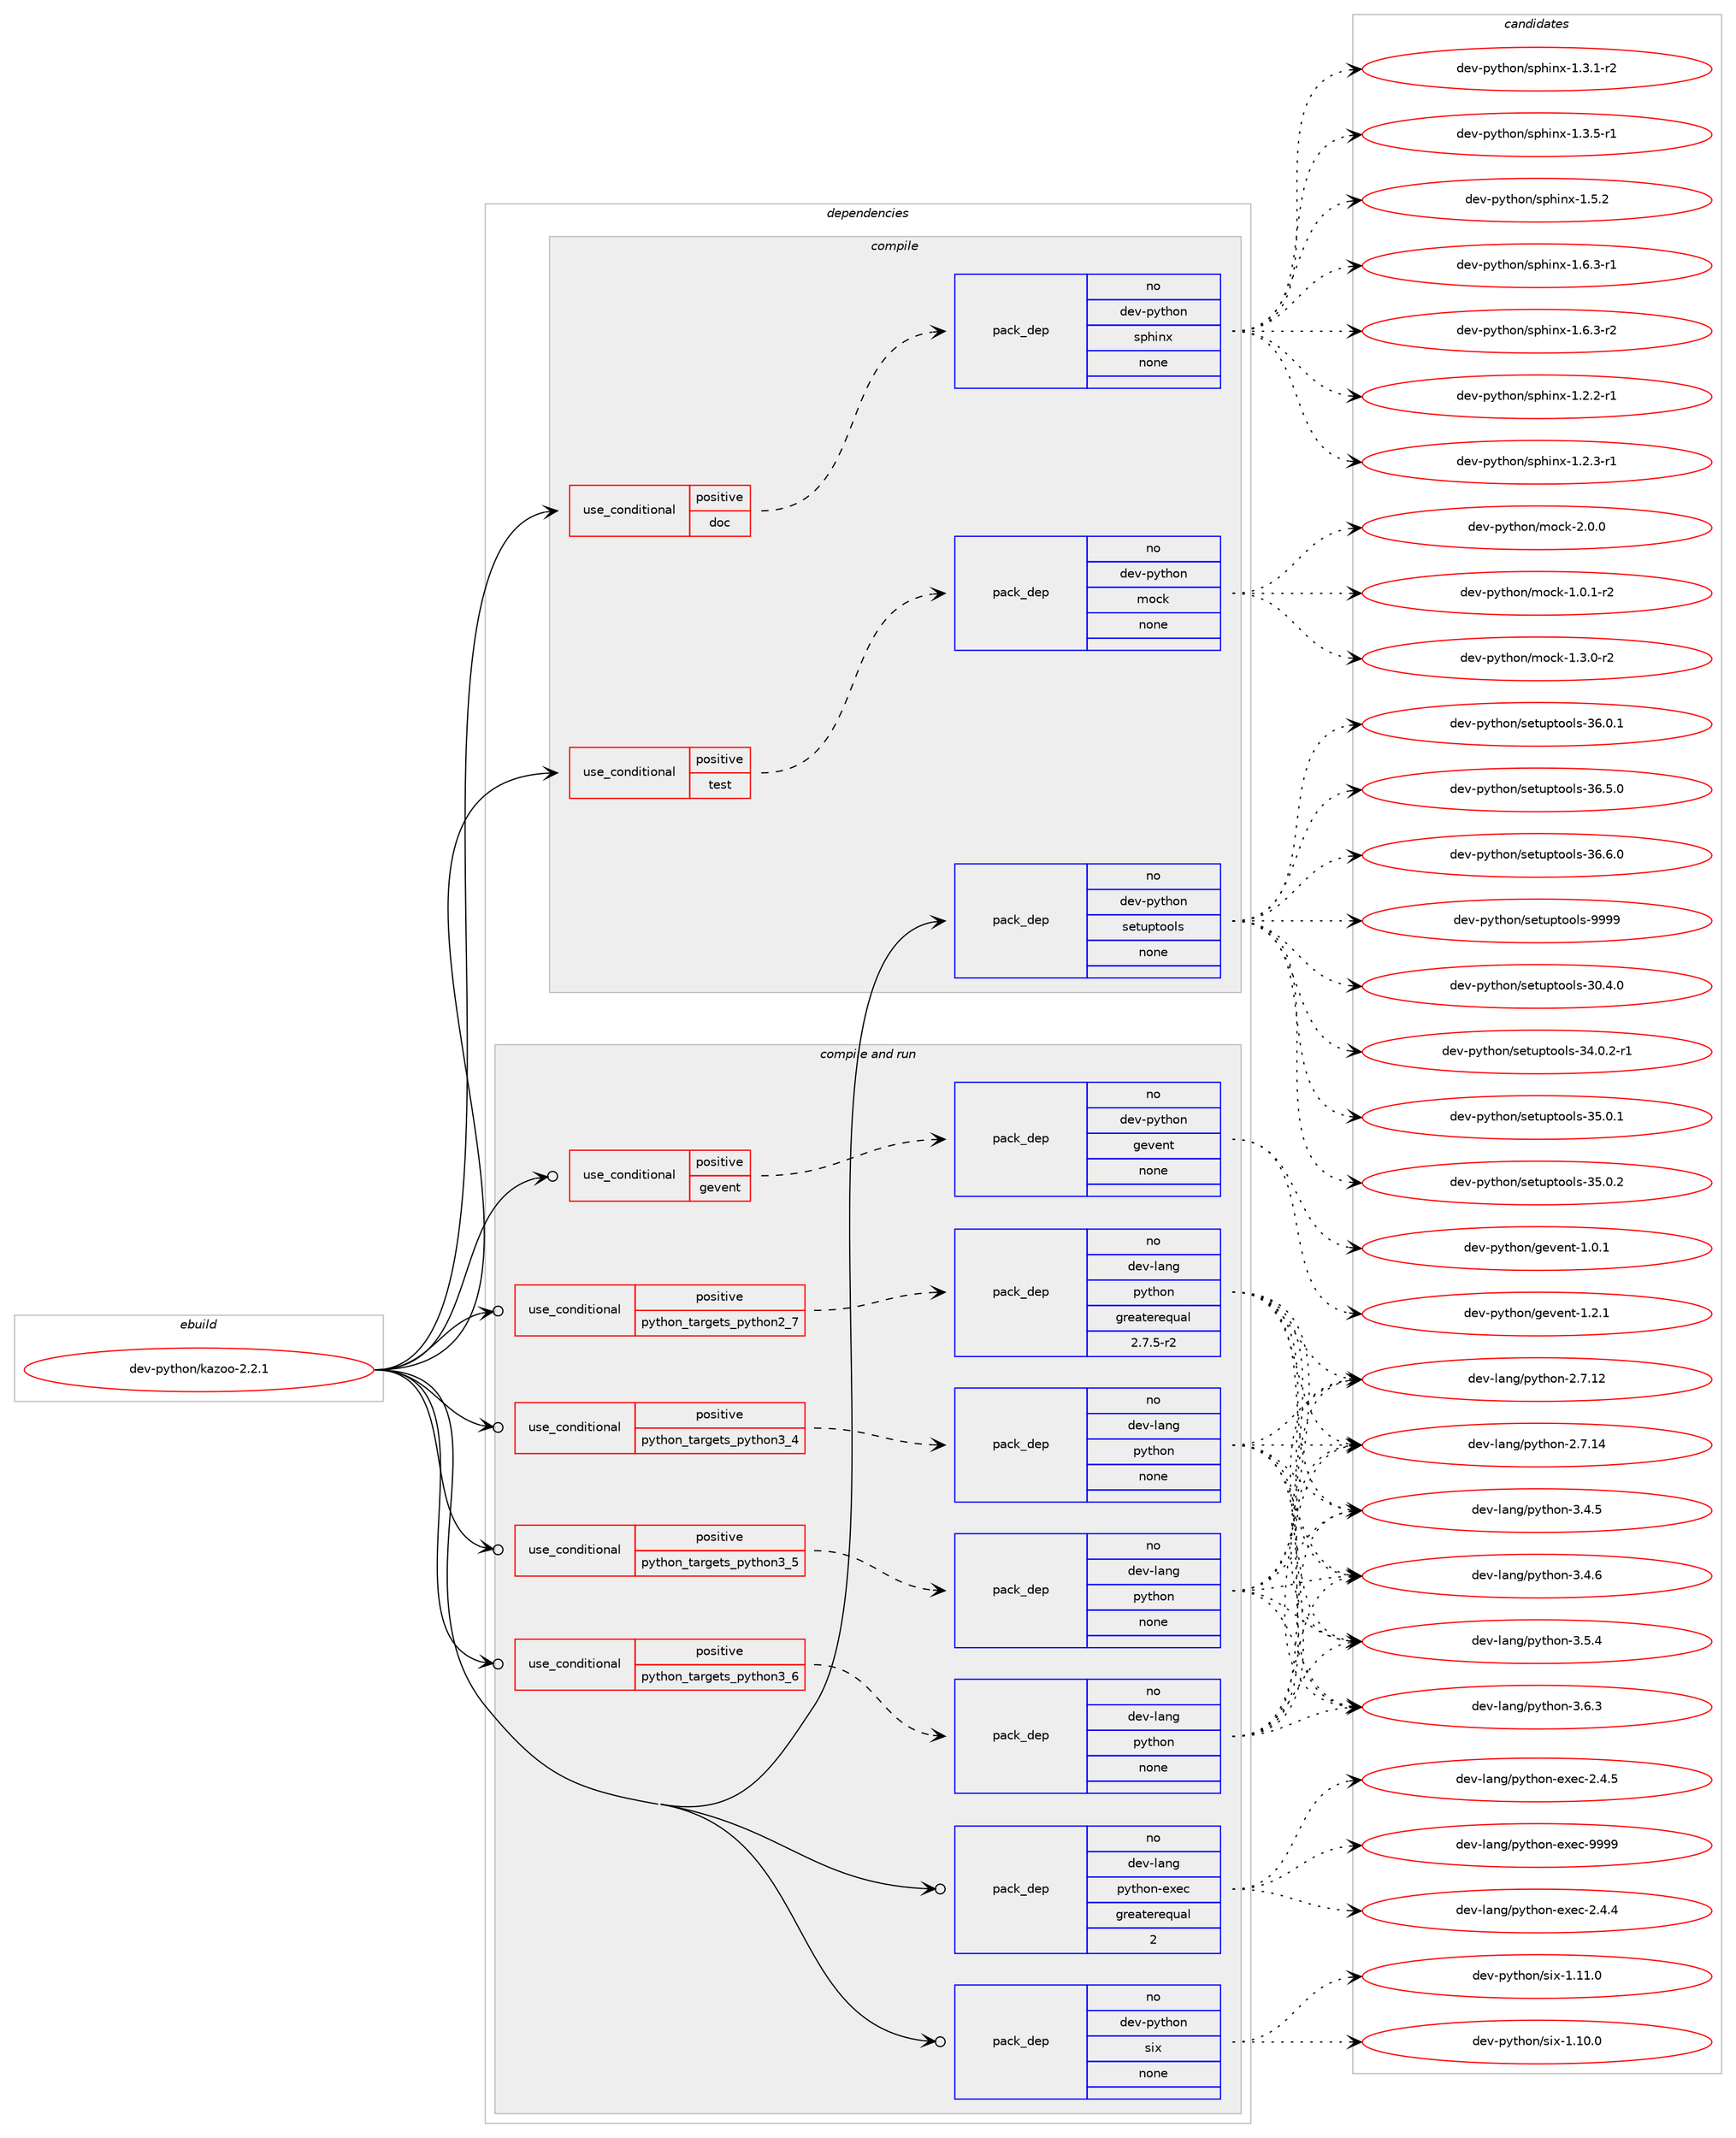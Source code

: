 digraph prolog {

# *************
# Graph options
# *************

newrank=true;
concentrate=true;
compound=true;
graph [rankdir=LR,fontname=Helvetica,fontsize=10,ranksep=1.5];#, ranksep=2.5, nodesep=0.2];
edge  [arrowhead=vee];
node  [fontname=Helvetica,fontsize=10];

# **********
# The ebuild
# **********

subgraph cluster_leftcol {
color=gray;
rank=same;
label=<<i>ebuild</i>>;
id [label="dev-python/kazoo-2.2.1", color=red, width=4, href="../dev-python/kazoo-2.2.1.svg"];
}

# ****************
# The dependencies
# ****************

subgraph cluster_midcol {
color=gray;
label=<<i>dependencies</i>>;
subgraph cluster_compile {
fillcolor="#eeeeee";
style=filled;
label=<<i>compile</i>>;
subgraph cond34697 {
dependency163555 [label=<<TABLE BORDER="0" CELLBORDER="1" CELLSPACING="0" CELLPADDING="4"><TR><TD ROWSPAN="3" CELLPADDING="10">use_conditional</TD></TR><TR><TD>positive</TD></TR><TR><TD>doc</TD></TR></TABLE>>, shape=none, color=red];
subgraph pack125006 {
dependency163556 [label=<<TABLE BORDER="0" CELLBORDER="1" CELLSPACING="0" CELLPADDING="4" WIDTH="220"><TR><TD ROWSPAN="6" CELLPADDING="30">pack_dep</TD></TR><TR><TD WIDTH="110">no</TD></TR><TR><TD>dev-python</TD></TR><TR><TD>sphinx</TD></TR><TR><TD>none</TD></TR><TR><TD></TD></TR></TABLE>>, shape=none, color=blue];
}
dependency163555:e -> dependency163556:w [weight=20,style="dashed",arrowhead="vee"];
}
id:e -> dependency163555:w [weight=20,style="solid",arrowhead="vee"];
subgraph cond34698 {
dependency163557 [label=<<TABLE BORDER="0" CELLBORDER="1" CELLSPACING="0" CELLPADDING="4"><TR><TD ROWSPAN="3" CELLPADDING="10">use_conditional</TD></TR><TR><TD>positive</TD></TR><TR><TD>test</TD></TR></TABLE>>, shape=none, color=red];
subgraph pack125007 {
dependency163558 [label=<<TABLE BORDER="0" CELLBORDER="1" CELLSPACING="0" CELLPADDING="4" WIDTH="220"><TR><TD ROWSPAN="6" CELLPADDING="30">pack_dep</TD></TR><TR><TD WIDTH="110">no</TD></TR><TR><TD>dev-python</TD></TR><TR><TD>mock</TD></TR><TR><TD>none</TD></TR><TR><TD></TD></TR></TABLE>>, shape=none, color=blue];
}
dependency163557:e -> dependency163558:w [weight=20,style="dashed",arrowhead="vee"];
}
id:e -> dependency163557:w [weight=20,style="solid",arrowhead="vee"];
subgraph pack125008 {
dependency163559 [label=<<TABLE BORDER="0" CELLBORDER="1" CELLSPACING="0" CELLPADDING="4" WIDTH="220"><TR><TD ROWSPAN="6" CELLPADDING="30">pack_dep</TD></TR><TR><TD WIDTH="110">no</TD></TR><TR><TD>dev-python</TD></TR><TR><TD>setuptools</TD></TR><TR><TD>none</TD></TR><TR><TD></TD></TR></TABLE>>, shape=none, color=blue];
}
id:e -> dependency163559:w [weight=20,style="solid",arrowhead="vee"];
}
subgraph cluster_compileandrun {
fillcolor="#eeeeee";
style=filled;
label=<<i>compile and run</i>>;
subgraph cond34699 {
dependency163560 [label=<<TABLE BORDER="0" CELLBORDER="1" CELLSPACING="0" CELLPADDING="4"><TR><TD ROWSPAN="3" CELLPADDING="10">use_conditional</TD></TR><TR><TD>positive</TD></TR><TR><TD>gevent</TD></TR></TABLE>>, shape=none, color=red];
subgraph pack125009 {
dependency163561 [label=<<TABLE BORDER="0" CELLBORDER="1" CELLSPACING="0" CELLPADDING="4" WIDTH="220"><TR><TD ROWSPAN="6" CELLPADDING="30">pack_dep</TD></TR><TR><TD WIDTH="110">no</TD></TR><TR><TD>dev-python</TD></TR><TR><TD>gevent</TD></TR><TR><TD>none</TD></TR><TR><TD></TD></TR></TABLE>>, shape=none, color=blue];
}
dependency163560:e -> dependency163561:w [weight=20,style="dashed",arrowhead="vee"];
}
id:e -> dependency163560:w [weight=20,style="solid",arrowhead="odotvee"];
subgraph cond34700 {
dependency163562 [label=<<TABLE BORDER="0" CELLBORDER="1" CELLSPACING="0" CELLPADDING="4"><TR><TD ROWSPAN="3" CELLPADDING="10">use_conditional</TD></TR><TR><TD>positive</TD></TR><TR><TD>python_targets_python2_7</TD></TR></TABLE>>, shape=none, color=red];
subgraph pack125010 {
dependency163563 [label=<<TABLE BORDER="0" CELLBORDER="1" CELLSPACING="0" CELLPADDING="4" WIDTH="220"><TR><TD ROWSPAN="6" CELLPADDING="30">pack_dep</TD></TR><TR><TD WIDTH="110">no</TD></TR><TR><TD>dev-lang</TD></TR><TR><TD>python</TD></TR><TR><TD>greaterequal</TD></TR><TR><TD>2.7.5-r2</TD></TR></TABLE>>, shape=none, color=blue];
}
dependency163562:e -> dependency163563:w [weight=20,style="dashed",arrowhead="vee"];
}
id:e -> dependency163562:w [weight=20,style="solid",arrowhead="odotvee"];
subgraph cond34701 {
dependency163564 [label=<<TABLE BORDER="0" CELLBORDER="1" CELLSPACING="0" CELLPADDING="4"><TR><TD ROWSPAN="3" CELLPADDING="10">use_conditional</TD></TR><TR><TD>positive</TD></TR><TR><TD>python_targets_python3_4</TD></TR></TABLE>>, shape=none, color=red];
subgraph pack125011 {
dependency163565 [label=<<TABLE BORDER="0" CELLBORDER="1" CELLSPACING="0" CELLPADDING="4" WIDTH="220"><TR><TD ROWSPAN="6" CELLPADDING="30">pack_dep</TD></TR><TR><TD WIDTH="110">no</TD></TR><TR><TD>dev-lang</TD></TR><TR><TD>python</TD></TR><TR><TD>none</TD></TR><TR><TD></TD></TR></TABLE>>, shape=none, color=blue];
}
dependency163564:e -> dependency163565:w [weight=20,style="dashed",arrowhead="vee"];
}
id:e -> dependency163564:w [weight=20,style="solid",arrowhead="odotvee"];
subgraph cond34702 {
dependency163566 [label=<<TABLE BORDER="0" CELLBORDER="1" CELLSPACING="0" CELLPADDING="4"><TR><TD ROWSPAN="3" CELLPADDING="10">use_conditional</TD></TR><TR><TD>positive</TD></TR><TR><TD>python_targets_python3_5</TD></TR></TABLE>>, shape=none, color=red];
subgraph pack125012 {
dependency163567 [label=<<TABLE BORDER="0" CELLBORDER="1" CELLSPACING="0" CELLPADDING="4" WIDTH="220"><TR><TD ROWSPAN="6" CELLPADDING="30">pack_dep</TD></TR><TR><TD WIDTH="110">no</TD></TR><TR><TD>dev-lang</TD></TR><TR><TD>python</TD></TR><TR><TD>none</TD></TR><TR><TD></TD></TR></TABLE>>, shape=none, color=blue];
}
dependency163566:e -> dependency163567:w [weight=20,style="dashed",arrowhead="vee"];
}
id:e -> dependency163566:w [weight=20,style="solid",arrowhead="odotvee"];
subgraph cond34703 {
dependency163568 [label=<<TABLE BORDER="0" CELLBORDER="1" CELLSPACING="0" CELLPADDING="4"><TR><TD ROWSPAN="3" CELLPADDING="10">use_conditional</TD></TR><TR><TD>positive</TD></TR><TR><TD>python_targets_python3_6</TD></TR></TABLE>>, shape=none, color=red];
subgraph pack125013 {
dependency163569 [label=<<TABLE BORDER="0" CELLBORDER="1" CELLSPACING="0" CELLPADDING="4" WIDTH="220"><TR><TD ROWSPAN="6" CELLPADDING="30">pack_dep</TD></TR><TR><TD WIDTH="110">no</TD></TR><TR><TD>dev-lang</TD></TR><TR><TD>python</TD></TR><TR><TD>none</TD></TR><TR><TD></TD></TR></TABLE>>, shape=none, color=blue];
}
dependency163568:e -> dependency163569:w [weight=20,style="dashed",arrowhead="vee"];
}
id:e -> dependency163568:w [weight=20,style="solid",arrowhead="odotvee"];
subgraph pack125014 {
dependency163570 [label=<<TABLE BORDER="0" CELLBORDER="1" CELLSPACING="0" CELLPADDING="4" WIDTH="220"><TR><TD ROWSPAN="6" CELLPADDING="30">pack_dep</TD></TR><TR><TD WIDTH="110">no</TD></TR><TR><TD>dev-lang</TD></TR><TR><TD>python-exec</TD></TR><TR><TD>greaterequal</TD></TR><TR><TD>2</TD></TR></TABLE>>, shape=none, color=blue];
}
id:e -> dependency163570:w [weight=20,style="solid",arrowhead="odotvee"];
subgraph pack125015 {
dependency163571 [label=<<TABLE BORDER="0" CELLBORDER="1" CELLSPACING="0" CELLPADDING="4" WIDTH="220"><TR><TD ROWSPAN="6" CELLPADDING="30">pack_dep</TD></TR><TR><TD WIDTH="110">no</TD></TR><TR><TD>dev-python</TD></TR><TR><TD>six</TD></TR><TR><TD>none</TD></TR><TR><TD></TD></TR></TABLE>>, shape=none, color=blue];
}
id:e -> dependency163571:w [weight=20,style="solid",arrowhead="odotvee"];
}
subgraph cluster_run {
fillcolor="#eeeeee";
style=filled;
label=<<i>run</i>>;
}
}

# **************
# The candidates
# **************

subgraph cluster_choices {
rank=same;
color=gray;
label=<<i>candidates</i>>;

subgraph choice125006 {
color=black;
nodesep=1;
choice10010111845112121116104111110471151121041051101204549465046504511449 [label="dev-python/sphinx-1.2.2-r1", color=red, width=4,href="../dev-python/sphinx-1.2.2-r1.svg"];
choice10010111845112121116104111110471151121041051101204549465046514511449 [label="dev-python/sphinx-1.2.3-r1", color=red, width=4,href="../dev-python/sphinx-1.2.3-r1.svg"];
choice10010111845112121116104111110471151121041051101204549465146494511450 [label="dev-python/sphinx-1.3.1-r2", color=red, width=4,href="../dev-python/sphinx-1.3.1-r2.svg"];
choice10010111845112121116104111110471151121041051101204549465146534511449 [label="dev-python/sphinx-1.3.5-r1", color=red, width=4,href="../dev-python/sphinx-1.3.5-r1.svg"];
choice1001011184511212111610411111047115112104105110120454946534650 [label="dev-python/sphinx-1.5.2", color=red, width=4,href="../dev-python/sphinx-1.5.2.svg"];
choice10010111845112121116104111110471151121041051101204549465446514511449 [label="dev-python/sphinx-1.6.3-r1", color=red, width=4,href="../dev-python/sphinx-1.6.3-r1.svg"];
choice10010111845112121116104111110471151121041051101204549465446514511450 [label="dev-python/sphinx-1.6.3-r2", color=red, width=4,href="../dev-python/sphinx-1.6.3-r2.svg"];
dependency163556:e -> choice10010111845112121116104111110471151121041051101204549465046504511449:w [style=dotted,weight="100"];
dependency163556:e -> choice10010111845112121116104111110471151121041051101204549465046514511449:w [style=dotted,weight="100"];
dependency163556:e -> choice10010111845112121116104111110471151121041051101204549465146494511450:w [style=dotted,weight="100"];
dependency163556:e -> choice10010111845112121116104111110471151121041051101204549465146534511449:w [style=dotted,weight="100"];
dependency163556:e -> choice1001011184511212111610411111047115112104105110120454946534650:w [style=dotted,weight="100"];
dependency163556:e -> choice10010111845112121116104111110471151121041051101204549465446514511449:w [style=dotted,weight="100"];
dependency163556:e -> choice10010111845112121116104111110471151121041051101204549465446514511450:w [style=dotted,weight="100"];
}
subgraph choice125007 {
color=black;
nodesep=1;
choice1001011184511212111610411111047109111991074549464846494511450 [label="dev-python/mock-1.0.1-r2", color=red, width=4,href="../dev-python/mock-1.0.1-r2.svg"];
choice1001011184511212111610411111047109111991074549465146484511450 [label="dev-python/mock-1.3.0-r2", color=red, width=4,href="../dev-python/mock-1.3.0-r2.svg"];
choice100101118451121211161041111104710911199107455046484648 [label="dev-python/mock-2.0.0", color=red, width=4,href="../dev-python/mock-2.0.0.svg"];
dependency163558:e -> choice1001011184511212111610411111047109111991074549464846494511450:w [style=dotted,weight="100"];
dependency163558:e -> choice1001011184511212111610411111047109111991074549465146484511450:w [style=dotted,weight="100"];
dependency163558:e -> choice100101118451121211161041111104710911199107455046484648:w [style=dotted,weight="100"];
}
subgraph choice125008 {
color=black;
nodesep=1;
choice100101118451121211161041111104711510111611711211611111110811545514846524648 [label="dev-python/setuptools-30.4.0", color=red, width=4,href="../dev-python/setuptools-30.4.0.svg"];
choice1001011184511212111610411111047115101116117112116111111108115455152464846504511449 [label="dev-python/setuptools-34.0.2-r1", color=red, width=4,href="../dev-python/setuptools-34.0.2-r1.svg"];
choice100101118451121211161041111104711510111611711211611111110811545515346484649 [label="dev-python/setuptools-35.0.1", color=red, width=4,href="../dev-python/setuptools-35.0.1.svg"];
choice100101118451121211161041111104711510111611711211611111110811545515346484650 [label="dev-python/setuptools-35.0.2", color=red, width=4,href="../dev-python/setuptools-35.0.2.svg"];
choice100101118451121211161041111104711510111611711211611111110811545515446484649 [label="dev-python/setuptools-36.0.1", color=red, width=4,href="../dev-python/setuptools-36.0.1.svg"];
choice100101118451121211161041111104711510111611711211611111110811545515446534648 [label="dev-python/setuptools-36.5.0", color=red, width=4,href="../dev-python/setuptools-36.5.0.svg"];
choice100101118451121211161041111104711510111611711211611111110811545515446544648 [label="dev-python/setuptools-36.6.0", color=red, width=4,href="../dev-python/setuptools-36.6.0.svg"];
choice10010111845112121116104111110471151011161171121161111111081154557575757 [label="dev-python/setuptools-9999", color=red, width=4,href="../dev-python/setuptools-9999.svg"];
dependency163559:e -> choice100101118451121211161041111104711510111611711211611111110811545514846524648:w [style=dotted,weight="100"];
dependency163559:e -> choice1001011184511212111610411111047115101116117112116111111108115455152464846504511449:w [style=dotted,weight="100"];
dependency163559:e -> choice100101118451121211161041111104711510111611711211611111110811545515346484649:w [style=dotted,weight="100"];
dependency163559:e -> choice100101118451121211161041111104711510111611711211611111110811545515346484650:w [style=dotted,weight="100"];
dependency163559:e -> choice100101118451121211161041111104711510111611711211611111110811545515446484649:w [style=dotted,weight="100"];
dependency163559:e -> choice100101118451121211161041111104711510111611711211611111110811545515446534648:w [style=dotted,weight="100"];
dependency163559:e -> choice100101118451121211161041111104711510111611711211611111110811545515446544648:w [style=dotted,weight="100"];
dependency163559:e -> choice10010111845112121116104111110471151011161171121161111111081154557575757:w [style=dotted,weight="100"];
}
subgraph choice125009 {
color=black;
nodesep=1;
choice1001011184511212111610411111047103101118101110116454946484649 [label="dev-python/gevent-1.0.1", color=red, width=4,href="../dev-python/gevent-1.0.1.svg"];
choice1001011184511212111610411111047103101118101110116454946504649 [label="dev-python/gevent-1.2.1", color=red, width=4,href="../dev-python/gevent-1.2.1.svg"];
dependency163561:e -> choice1001011184511212111610411111047103101118101110116454946484649:w [style=dotted,weight="100"];
dependency163561:e -> choice1001011184511212111610411111047103101118101110116454946504649:w [style=dotted,weight="100"];
}
subgraph choice125010 {
color=black;
nodesep=1;
choice10010111845108971101034711212111610411111045504655464950 [label="dev-lang/python-2.7.12", color=red, width=4,href="../dev-lang/python-2.7.12.svg"];
choice10010111845108971101034711212111610411111045504655464952 [label="dev-lang/python-2.7.14", color=red, width=4,href="../dev-lang/python-2.7.14.svg"];
choice100101118451089711010347112121116104111110455146524653 [label="dev-lang/python-3.4.5", color=red, width=4,href="../dev-lang/python-3.4.5.svg"];
choice100101118451089711010347112121116104111110455146524654 [label="dev-lang/python-3.4.6", color=red, width=4,href="../dev-lang/python-3.4.6.svg"];
choice100101118451089711010347112121116104111110455146534652 [label="dev-lang/python-3.5.4", color=red, width=4,href="../dev-lang/python-3.5.4.svg"];
choice100101118451089711010347112121116104111110455146544651 [label="dev-lang/python-3.6.3", color=red, width=4,href="../dev-lang/python-3.6.3.svg"];
dependency163563:e -> choice10010111845108971101034711212111610411111045504655464950:w [style=dotted,weight="100"];
dependency163563:e -> choice10010111845108971101034711212111610411111045504655464952:w [style=dotted,weight="100"];
dependency163563:e -> choice100101118451089711010347112121116104111110455146524653:w [style=dotted,weight="100"];
dependency163563:e -> choice100101118451089711010347112121116104111110455146524654:w [style=dotted,weight="100"];
dependency163563:e -> choice100101118451089711010347112121116104111110455146534652:w [style=dotted,weight="100"];
dependency163563:e -> choice100101118451089711010347112121116104111110455146544651:w [style=dotted,weight="100"];
}
subgraph choice125011 {
color=black;
nodesep=1;
choice10010111845108971101034711212111610411111045504655464950 [label="dev-lang/python-2.7.12", color=red, width=4,href="../dev-lang/python-2.7.12.svg"];
choice10010111845108971101034711212111610411111045504655464952 [label="dev-lang/python-2.7.14", color=red, width=4,href="../dev-lang/python-2.7.14.svg"];
choice100101118451089711010347112121116104111110455146524653 [label="dev-lang/python-3.4.5", color=red, width=4,href="../dev-lang/python-3.4.5.svg"];
choice100101118451089711010347112121116104111110455146524654 [label="dev-lang/python-3.4.6", color=red, width=4,href="../dev-lang/python-3.4.6.svg"];
choice100101118451089711010347112121116104111110455146534652 [label="dev-lang/python-3.5.4", color=red, width=4,href="../dev-lang/python-3.5.4.svg"];
choice100101118451089711010347112121116104111110455146544651 [label="dev-lang/python-3.6.3", color=red, width=4,href="../dev-lang/python-3.6.3.svg"];
dependency163565:e -> choice10010111845108971101034711212111610411111045504655464950:w [style=dotted,weight="100"];
dependency163565:e -> choice10010111845108971101034711212111610411111045504655464952:w [style=dotted,weight="100"];
dependency163565:e -> choice100101118451089711010347112121116104111110455146524653:w [style=dotted,weight="100"];
dependency163565:e -> choice100101118451089711010347112121116104111110455146524654:w [style=dotted,weight="100"];
dependency163565:e -> choice100101118451089711010347112121116104111110455146534652:w [style=dotted,weight="100"];
dependency163565:e -> choice100101118451089711010347112121116104111110455146544651:w [style=dotted,weight="100"];
}
subgraph choice125012 {
color=black;
nodesep=1;
choice10010111845108971101034711212111610411111045504655464950 [label="dev-lang/python-2.7.12", color=red, width=4,href="../dev-lang/python-2.7.12.svg"];
choice10010111845108971101034711212111610411111045504655464952 [label="dev-lang/python-2.7.14", color=red, width=4,href="../dev-lang/python-2.7.14.svg"];
choice100101118451089711010347112121116104111110455146524653 [label="dev-lang/python-3.4.5", color=red, width=4,href="../dev-lang/python-3.4.5.svg"];
choice100101118451089711010347112121116104111110455146524654 [label="dev-lang/python-3.4.6", color=red, width=4,href="../dev-lang/python-3.4.6.svg"];
choice100101118451089711010347112121116104111110455146534652 [label="dev-lang/python-3.5.4", color=red, width=4,href="../dev-lang/python-3.5.4.svg"];
choice100101118451089711010347112121116104111110455146544651 [label="dev-lang/python-3.6.3", color=red, width=4,href="../dev-lang/python-3.6.3.svg"];
dependency163567:e -> choice10010111845108971101034711212111610411111045504655464950:w [style=dotted,weight="100"];
dependency163567:e -> choice10010111845108971101034711212111610411111045504655464952:w [style=dotted,weight="100"];
dependency163567:e -> choice100101118451089711010347112121116104111110455146524653:w [style=dotted,weight="100"];
dependency163567:e -> choice100101118451089711010347112121116104111110455146524654:w [style=dotted,weight="100"];
dependency163567:e -> choice100101118451089711010347112121116104111110455146534652:w [style=dotted,weight="100"];
dependency163567:e -> choice100101118451089711010347112121116104111110455146544651:w [style=dotted,weight="100"];
}
subgraph choice125013 {
color=black;
nodesep=1;
choice10010111845108971101034711212111610411111045504655464950 [label="dev-lang/python-2.7.12", color=red, width=4,href="../dev-lang/python-2.7.12.svg"];
choice10010111845108971101034711212111610411111045504655464952 [label="dev-lang/python-2.7.14", color=red, width=4,href="../dev-lang/python-2.7.14.svg"];
choice100101118451089711010347112121116104111110455146524653 [label="dev-lang/python-3.4.5", color=red, width=4,href="../dev-lang/python-3.4.5.svg"];
choice100101118451089711010347112121116104111110455146524654 [label="dev-lang/python-3.4.6", color=red, width=4,href="../dev-lang/python-3.4.6.svg"];
choice100101118451089711010347112121116104111110455146534652 [label="dev-lang/python-3.5.4", color=red, width=4,href="../dev-lang/python-3.5.4.svg"];
choice100101118451089711010347112121116104111110455146544651 [label="dev-lang/python-3.6.3", color=red, width=4,href="../dev-lang/python-3.6.3.svg"];
dependency163569:e -> choice10010111845108971101034711212111610411111045504655464950:w [style=dotted,weight="100"];
dependency163569:e -> choice10010111845108971101034711212111610411111045504655464952:w [style=dotted,weight="100"];
dependency163569:e -> choice100101118451089711010347112121116104111110455146524653:w [style=dotted,weight="100"];
dependency163569:e -> choice100101118451089711010347112121116104111110455146524654:w [style=dotted,weight="100"];
dependency163569:e -> choice100101118451089711010347112121116104111110455146534652:w [style=dotted,weight="100"];
dependency163569:e -> choice100101118451089711010347112121116104111110455146544651:w [style=dotted,weight="100"];
}
subgraph choice125014 {
color=black;
nodesep=1;
choice1001011184510897110103471121211161041111104510112010199455046524652 [label="dev-lang/python-exec-2.4.4", color=red, width=4,href="../dev-lang/python-exec-2.4.4.svg"];
choice1001011184510897110103471121211161041111104510112010199455046524653 [label="dev-lang/python-exec-2.4.5", color=red, width=4,href="../dev-lang/python-exec-2.4.5.svg"];
choice10010111845108971101034711212111610411111045101120101994557575757 [label="dev-lang/python-exec-9999", color=red, width=4,href="../dev-lang/python-exec-9999.svg"];
dependency163570:e -> choice1001011184510897110103471121211161041111104510112010199455046524652:w [style=dotted,weight="100"];
dependency163570:e -> choice1001011184510897110103471121211161041111104510112010199455046524653:w [style=dotted,weight="100"];
dependency163570:e -> choice10010111845108971101034711212111610411111045101120101994557575757:w [style=dotted,weight="100"];
}
subgraph choice125015 {
color=black;
nodesep=1;
choice100101118451121211161041111104711510512045494649484648 [label="dev-python/six-1.10.0", color=red, width=4,href="../dev-python/six-1.10.0.svg"];
choice100101118451121211161041111104711510512045494649494648 [label="dev-python/six-1.11.0", color=red, width=4,href="../dev-python/six-1.11.0.svg"];
dependency163571:e -> choice100101118451121211161041111104711510512045494649484648:w [style=dotted,weight="100"];
dependency163571:e -> choice100101118451121211161041111104711510512045494649494648:w [style=dotted,weight="100"];
}
}

}
